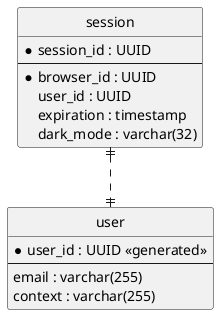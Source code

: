 @startuml
'https://plantuml.com/ie-diagram

hide circle

entity session {
  *session_id : UUID
  --
  *browser_id : UUID
  user_id : UUID
  expiration : timestamp
  dark_mode : varchar(32)
}

entity user {
  *user_id : UUID <<generated>>
  --
  email : varchar(255)
  context : varchar(255)
}

session ||..|| user
@enduml

